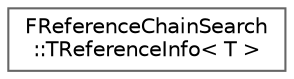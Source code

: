 digraph "Graphical Class Hierarchy"
{
 // INTERACTIVE_SVG=YES
 // LATEX_PDF_SIZE
  bgcolor="transparent";
  edge [fontname=Helvetica,fontsize=10,labelfontname=Helvetica,labelfontsize=10];
  node [fontname=Helvetica,fontsize=10,shape=box,height=0.2,width=0.4];
  rankdir="LR";
  Node0 [id="Node000000",label="FReferenceChainSearch\l::TReferenceInfo\< T \>",height=0.2,width=0.4,color="grey40", fillcolor="white", style="filled",URL="$d9/d71/structFReferenceChainSearch_1_1TReferenceInfo.html",tooltip="Extended information about a reference."];
}
